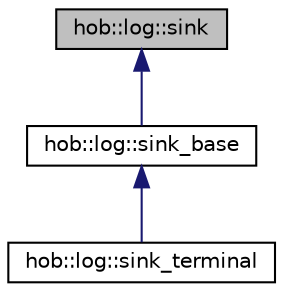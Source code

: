 digraph "hob::log::sink"
{
 // LATEX_PDF_SIZE
  edge [fontname="Helvetica",fontsize="10",labelfontname="Helvetica",labelfontsize="10"];
  node [fontname="Helvetica",fontsize="10",shape=record];
  Node1 [label="hob::log::sink",height=0.2,width=0.4,color="black", fillcolor="grey75", style="filled", fontcolor="black",tooltip="Interface that all the sinks shall implement, because it is the way the logger can redirect messages."];
  Node1 -> Node2 [dir="back",color="midnightblue",fontsize="10",style="solid",fontname="Helvetica"];
  Node2 [label="hob::log::sink_base",height=0.2,width=0.4,color="black", fillcolor="white", style="filled",URL="$classhob_1_1log_1_1sink__base.html",tooltip="This class implements the common propierties of the sinks (besides composed sink)."];
  Node2 -> Node3 [dir="back",color="midnightblue",fontsize="10",style="solid",fontname="Helvetica"];
  Node3 [label="hob::log::sink_terminal",height=0.2,width=0.4,color="black", fillcolor="white", style="filled",URL="$classhob_1_1log_1_1sink__terminal.html",tooltip="This class provides the unique (only 1 instance is allowed) terminal sink."];
}
